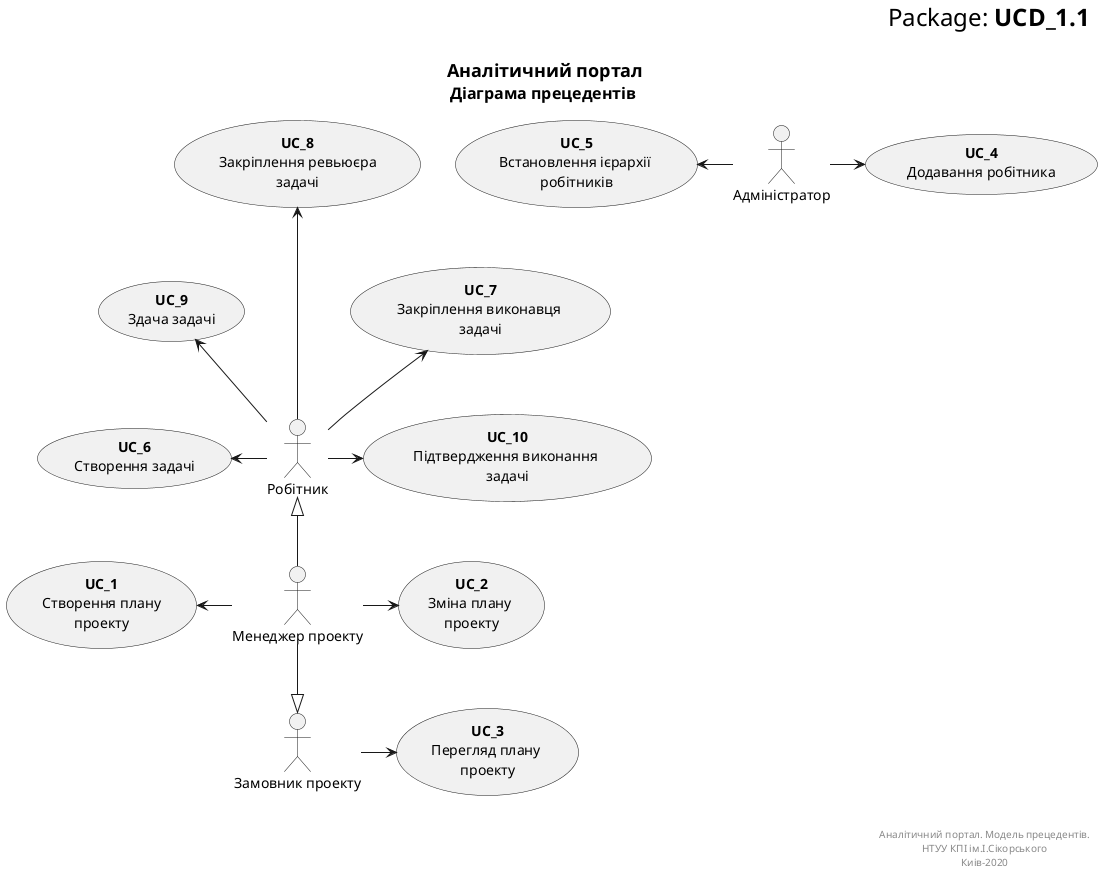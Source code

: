 @startuml UCD_1.1

right header
<font size=24 color=black>Package: <b>UCD_1.1

end header

title
<font size=18 color=black>Аналітичний портал
<font size=16 color=black>Діаграма прецедентів 
end title


actor "Менеджер проекту" as Manager
actor "Замовник проекту" as Client
actor "Адміністратор" as Admin
actor "Робітник" as Worker

usecase "<b>UC_1</b>\nСтворення плану\nпроекту" as UC_1
usecase "<b>UC_2</b>\nЗміна плану \nпроекту" as UC_2
usecase "<b>UC_3</b>\nПерегляд плану \nпроекту" as UC_3
usecase "<b>UC_4</b>\nДодавання робітника" as UC_4
usecase "<b>UC_5</b>\nВстановлення ієрархії \nробітників" as UC_5
usecase "<b>UC_6</b>\nCтворення задачі" as UC_6
usecase "<b>UC_7</b>\nЗакріплення виконавця \nзадачі" as UC_7
usecase "<b>UC_8</b>\nЗакріплення ревьюєра\nзадачі" as UC_8
usecase "<b>UC_9</b>\nЗдача задачі" as UC_9
usecase "<b>UC_10</b>\nПідтвердження виконання \nзадачі" as UC_10

Client -> UC_3

Admin -> UC_4
Admin -l-> UC_5

Worker -l-> UC_6
Worker -u-> UC_7
Worker -u--> UC_8
Worker -u-> UC_9
Worker -r-> UC_10

Manager -u-|> Worker
Manager -d-|> Client

Manager -l-> UC_1
Manager -r-> UC_2



right footer


Аналітичний портал. Модель прецедентів.
НТУУ КПІ ім.І.Сікорського
Киів-2020 
end footer


@enduml

@startuml UC_1

left header
<font color=000 size=18><b>Package:</b> UCD_1

<font color=000 size=16><b>ID:</b> UC_1
<font color=000 size=16><b>Назва:</b> Створення плану проекту
<font color=000 size=16><b>Учасники:</b> Менеджер проекту, Система
<font color=000 size=16><b>Передумови:</b> План проекту не створений
<font color=000 size=16><b>Результат:</b> План проекту створений
<font color=000 size=16><b>Виключні ситуації:</b> Відсутні

<font color=000 size=16><b>Основний сценарій:</b> 

end header

|Менеджер проекту|
start
:Встановлює правила
комунікації в проекті;

|Система|
:Зберігає параметри;
:Формує план проекту;
|Менеджер проекту|
stop

right footer


Аналітичний портал. Модель прецедентів.
НТУУ КПІ ім.І.Сікорського
Киів-2020 
end footer

@enduml

@startuml UC_2

left header
<font color=000 size=18><b>Package:</b> UCD_1.1

<font color=000 size=16><b>ID:</b> UC_2
<font color=000 size=16><b>Назва:</b> Зміна плану проекту
<font color=000 size=16><b>Учасники:</b> Менеджер проекту, Система
<font color=000 size=16><b>Передумови:</b> План проекту не створений.
<font color=000 size=16><b>Результат:</b> Формується новий план проекту.
<font color=000 size=16><b>Виключні ситуації:</b> Відсутні

<font color=000 size=16><b>Основний сценарій:</b> 

end header

|Менеджер проекту|
start
:Надсилає запит до системи 
щодо перегляду плану проекту;

|Система|
:Надсилає план проекту;
|Менеджер проекту|
:Обирає пункт "Редагувати";
:Редагує поля які потребують змін;
|Система|
:Система зберігає параметри;
:Формує новий план проекту;
|Менеджер проекту|
stop

right footer


Аналітичний портал. Модель прецедентів.
НТУУ КПІ ім.І.Сікорського
Киів-2020 
end footer

@enduml

@startuml UC_3

left header
<font color=000 size=18><b>Package:</b> UCD_1.1
<font color=000 size=16><b>ID:</b> UC_3
<font color=000 size=16><b>Назва:</b> Перегляд плану проекту
<font color=000 size=16><b>Учасники:</b> Користувач, Система
<font color=000 size=16><b>Передумови:</b> Користувач має доступ для перегляду плану проекту
<font color=000 size=16><b>Результат:</b> План проекту
<font color=000 size=16><b>Виключні ситуації:</b> EX_1 Недостатні права для перегляду
<font color=000 size=16><b>Основний сценарій:</b> 

end header

|Користувач|
start
:Обирає пункт 
"Перегляд плану проекту" 
в інтерфейсі користувача;
|Система|
:Перевіряє чи має користувач 
доступ для перегляду плану проекту;

note right #aaffaa 

<font color=red><b> Може виникнути EX_1

end note

: Надсилає дані із посиланнями 
на сформовані звіти;

|Користувач|
stop;

right footer


Аналітичний портал. Модель прецедентів.
НТУУ КПІ ім.І.Сікорського
Киів-2020 
end footer

@enduml

@startuml UC_4

left header
<font color=000 size=18><b>Package:</b> UCD_1.1
<font color=000 size=16><b>ID:</b> UC_4
<font color=000 size=16><b>Назва:</b> Додавання робітника
<font color=000 size=16><b>Учасники:</b> Адміністратор, Система
<font color=000 size=16><b>Передумови:</b> Відсутні
<font color=000 size=16><b>Результат:</b> Робітник доданий до списку
<font color=000 size=16><b>Виключні ситуації:</b> Відсутні
<font color=000 size=16><b>Основний сценарій:</b> 

end header

|Адміністратор|
start
:Запитує список робітників;
|Система|
:надсилає поточний 
список робітників;
|Адміністратор|
:Обирає опцію 
"Додати робітника";
:вводить інформацію 
про нового робітника;
|Система|
:Додає нового робітника
до списку робітників;
|Адміністратор|
stop;

right footer


Аналітичний портал. Модель прецедентів.
НТУУ КПІ ім.І.Сікорського
Киів-2020 
end footer

@enduml

@startuml UC_5

left header
<font color=000 size=18><b>Package:</b> UCD_1.1
<font color=000 size=16><b>ID:</b> UC_5
<font color=000 size=16><b>Назва:</b> Встановлення ієрархії робітників
<font color=000 size=16><b>Учасники:</b> Адміністратор, Система
<font color=000 size=16><b>Передумови:</b> Відсутні
<font color=000 size=16><b>Результат:</b> Робітник доданий до списку
<font color=000 size=16><b>Виключні ситуації:</b> Відсутні
<font color=000 size=16><b>Основний сценарій:</b> 

end header

|Адміністратор|
start
:Запитує список робітників;
|Система|
:надсилає поточний 
список робітників;
|Адміністратор|
:Обирає робітника;
:Встановлює робітника,
якому підпорядковується
даний робітник;
:Встановлює робітників,
які підпорядковуються
даному робітнику;
|Система|
:Зберігає дані;
|Адміністратор|
stop;

right footer


Аналітичний портал. Модель прецедентів.
НТУУ КПІ ім.І.Сікорського
Киів-2020 
end footer

@enduml

@startuml UC_6

left header
<font color=000 size=18><b>Package:</b> UCD_1.1
<font color=000 size=16><b>ID:</b> UC_6
<font color=000 size=16><b>Назва:</b> Створення задачі
<font color=000 size=16><b>Учасники:</b> Робітник, Система
<font color=000 size=16><b>Передумови:</b> Відсутні
<font color=000 size=16><b>Результат:</b> Задача додана до списку очікуючих задач
<font color=000 size=16><b>Виключні ситуації:</b> Відсутні
<font color=000 size=16><b>Основний сценарій:</b> 

end header

|Робітник|
start
:Формує задачу 
і надсилає до системи;
|Система|
:Додає задачу у список 
очікуючих задач для робітників,
які йому підпорядковуються;
:встановлює стан задачі на 
"Очікує виконавця";
:надсилає повідомлення 
до підпорядованих робітників 
щодо нової задачі;
|Робітник|
stop;

right footer


Аналітичний портал. Модель прецедентів.
НТУУ КПІ ім.І.Сікорського
Киів-2020 
end footer

@enduml


@startuml UC_7

left header
<font color=000 size=18><b>Package:</b> UCD_1.1
<font color=000 size=16><b>ID:</b> UC_7
<font color=000 size=16><b>Назва:</b> Закріплення виконавця задачі
<font color=000 size=16><b>Учасники:</b> Робітник, Система
<font color=000 size=16><b>Передумови:</b> Відсутні
<font color=000 size=16><b>Результат:</b> Задача закріплена за виконавцем
<font color=000 size=16><b>Виключні ситуації:</b> Відсутні
<font color=000 size=16><b>Основний сценарій:</b> 

end header

|Робітник|
start
:Обирає задачу 
зі списку очікуючих задач 
і яка знаходиться в стані
"Очікує виконавця";
:Обирає опцію 
"Стати виконавцем задачі";
|Система|
:Закріплює робітника 
як виконавця задачі;
:Встановлює стан задачі 
на "Очікує ревьюєра";
|Робітник|
stop;

right footer


Аналітичний портал. Модель прецедентів.
НТУУ КПІ ім.І.Сікорського
Киів-2020 
end footer

@enduml

@startuml UC_8

left header
<font color=000 size=18><b>Package:</b> UCD_1.1
<font color=000 size=16><b>ID:</b> UC_8
<font color=000 size=16><b>Назва:</b> Закріплення ревьюєра задачі
<font color=000 size=16><b>Учасники:</b> Робітник, Система
<font color=000 size=16><b>Передумови:</b> Відсутні
<font color=000 size=16><b>Результат:</b> Задача закріплена за ревьюєром
<font color=000 size=16><b>Виключні ситуації:</b> Відсутні
<font color=000 size=16><b>Основний сценарій:</b> 

end header

|Робітник|
start
:Обирає задачу 
зі списку очікуючих задач 
і яка знаходиться в стані
"Очікує ревьюєра";
:Обирає опцію 
"Стати ревьюєром задачі";
|Система|
:Закріплює робітника 
як ревьюєра задачі;
:Встановлює стан задачі 
на "Виконується";
:Вилучає задачу 
зі списку очікуючих задач;
|Робітник|
stop;

right footer


Аналітичний портал. Модель прецедентів.
НТУУ КПІ ім.І.Сікорського
Киів-2020 
end footer

@enduml

@startuml UC_9

left header
<font color=000 size=18><b>Package:</b> UCD_1.1
<font color=000 size=16><b>ID:</b> UC_9
<font color=000 size=16><b>Назва:</b> Виконання задачі
<font color=000 size=16><b>Учасники:</b> Робітник, Система
<font color=000 size=16><b>Передумови:</b> Робітник закріплений як виконавець задачі
<font color=000 size=16><b>Результат:</b> Задача в стані "Очікує підтвердження"
<font color=000 size=16><b>Виключні ситуації:</b> Відсутні
<font color=000 size=16><b>Основний сценарій:</b> 

end header

|Робітник|
start
:Відкриває інтерфейс
виконання задачі;
:Додає артефакти виконання задачі;
:Обирає опцію 
"Завершити задачу";
|Система|
:Зберігає артефакти 
виконання задачі;
:Встановлює стан задачі 
на "Очікує підтвердження";
:Надсилає повідомлення 
до ревьюєра задачі 
щодо очікування на 
підтвердження 
виконання задачі;
|Робітник|
stop;

right footer


Аналітичний портал. Модель прецедентів.
НТУУ КПІ ім.І.Сікорського
Киів-2020 
end footer

@enduml

@startuml UC_10

left header
<font color=000 size=18><b>Package:</b> UCD_1.1
<font color=000 size=16><b>ID:</b> UC_9
<font color=000 size=16><b>Назва:</b> Виконання задачі
<font color=000 size=16><b>Учасники:</b> Робітник, Система
<font color=000 size=16><b>Передумови:</b> Робітник закріплений як ревьюєр задачі
<font color=000 size=16><b>Результат:</b> Задача в стані "Очікує підтвердження"
<font color=000 size=16><b>Виключні ситуації:</b> EX_2 Ревьюєр не підтверджує
<font color=000 size=16> виконання задачі: Задача посилається на доробку
<font color=000 size=16><b>Основний сценарій:</b> 

end header

|Робітник|
start
:Обирає задачу із списку на огляд;
:Ознайомлюється із 
артефактами виконання задачі;
:Підтверджує виконання задачі;
note #aaffaa 

<font color=red><b> Може виникнути EX_2

end note
|Система|
:Встановлює стан задачі 
на "Виконано";
:Надсилає повідомлення 
до замовника задачі 
щодо виконання задачі;
|Робітник|
stop;

right footer


Аналітичний портал. Модель прецедентів.
НТУУ КПІ ім.І.Сікорського
Киів-2020 
end footer

@enduml